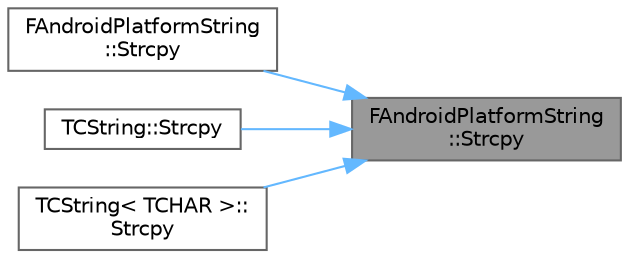 digraph "FAndroidPlatformString::Strcpy"
{
 // INTERACTIVE_SVG=YES
 // LATEX_PDF_SIZE
  bgcolor="transparent";
  edge [fontname=Helvetica,fontsize=10,labelfontname=Helvetica,labelfontsize=10];
  node [fontname=Helvetica,fontsize=10,shape=box,height=0.2,width=0.4];
  rankdir="RL";
  Node1 [id="Node000001",label="FAndroidPlatformString\l::Strcpy",height=0.2,width=0.4,color="gray40", fillcolor="grey60", style="filled", fontcolor="black",tooltip="Widechar implementation."];
  Node1 -> Node2 [id="edge1_Node000001_Node000002",dir="back",color="steelblue1",style="solid",tooltip=" "];
  Node2 [id="Node000002",label="FAndroidPlatformString\l::Strcpy",height=0.2,width=0.4,color="grey40", fillcolor="white", style="filled",URL="$d5/d69/structFAndroidPlatformString.html#a5363cf0cea87754653e5c41617097f42",tooltip="UTF8CHAR implementation."];
  Node1 -> Node3 [id="edge2_Node000001_Node000003",dir="back",color="steelblue1",style="solid",tooltip=" "];
  Node3 [id="Node000003",label="TCString::Strcpy",height=0.2,width=0.4,color="grey40", fillcolor="white", style="filled",URL="$df/d74/structTCString.html#a674ca75e024a580461821e3cd194dbb8",tooltip="strcpy wrapper"];
  Node1 -> Node4 [id="edge3_Node000001_Node000004",dir="back",color="steelblue1",style="solid",tooltip=" "];
  Node4 [id="Node000004",label="TCString\< TCHAR \>::\lStrcpy",height=0.2,width=0.4,color="grey40", fillcolor="white", style="filled",URL="$df/d74/structTCString.html#a5ded481a191df78a0c49145bdbd8f3f2",tooltip=" "];
}
